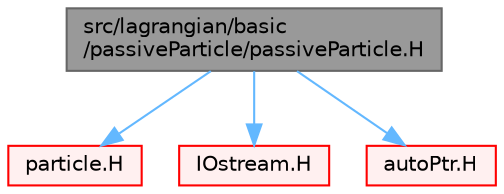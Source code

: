 digraph "src/lagrangian/basic/passiveParticle/passiveParticle.H"
{
 // LATEX_PDF_SIZE
  bgcolor="transparent";
  edge [fontname=Helvetica,fontsize=10,labelfontname=Helvetica,labelfontsize=10];
  node [fontname=Helvetica,fontsize=10,shape=box,height=0.2,width=0.4];
  Node1 [id="Node000001",label="src/lagrangian/basic\l/passiveParticle/passiveParticle.H",height=0.2,width=0.4,color="gray40", fillcolor="grey60", style="filled", fontcolor="black",tooltip=" "];
  Node1 -> Node2 [id="edge1_Node000001_Node000002",color="steelblue1",style="solid",tooltip=" "];
  Node2 [id="Node000002",label="particle.H",height=0.2,width=0.4,color="red", fillcolor="#FFF0F0", style="filled",URL="$particle_8H.html",tooltip=" "];
  Node1 -> Node46 [id="edge2_Node000001_Node000046",color="steelblue1",style="solid",tooltip=" "];
  Node46 [id="Node000046",label="IOstream.H",height=0.2,width=0.4,color="red", fillcolor="#FFF0F0", style="filled",URL="$IOstream_8H.html",tooltip=" "];
  Node1 -> Node113 [id="edge3_Node000001_Node000113",color="steelblue1",style="solid",tooltip=" "];
  Node113 [id="Node000113",label="autoPtr.H",height=0.2,width=0.4,color="red", fillcolor="#FFF0F0", style="filled",URL="$autoPtr_8H.html",tooltip=" "];
}
